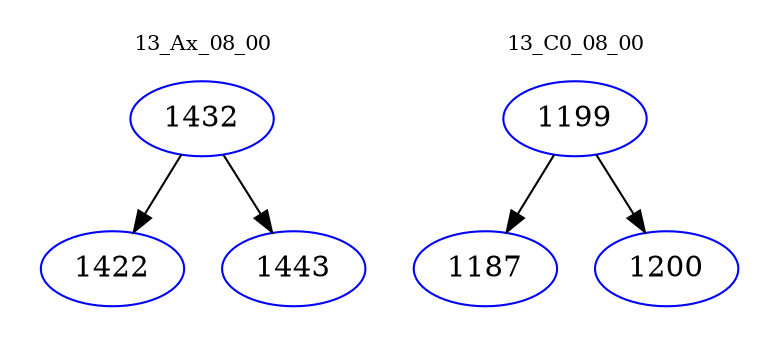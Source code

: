 digraph{
subgraph cluster_0 {
color = white
label = "13_Ax_08_00";
fontsize=10;
T0_1432 [label="1432", color="blue"]
T0_1432 -> T0_1422 [color="black"]
T0_1422 [label="1422", color="blue"]
T0_1432 -> T0_1443 [color="black"]
T0_1443 [label="1443", color="blue"]
}
subgraph cluster_1 {
color = white
label = "13_C0_08_00";
fontsize=10;
T1_1199 [label="1199", color="blue"]
T1_1199 -> T1_1187 [color="black"]
T1_1187 [label="1187", color="blue"]
T1_1199 -> T1_1200 [color="black"]
T1_1200 [label="1200", color="blue"]
}
}
